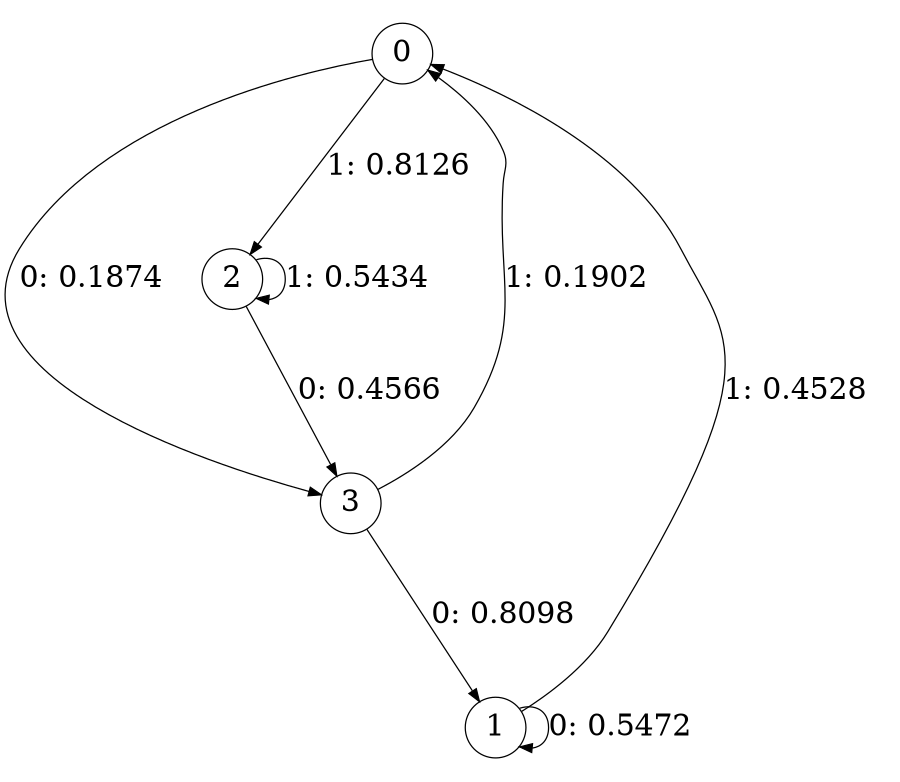 digraph "ch21randomL2" {
size = "6,8.5";
ratio = "fill";
node [shape = circle];
node [fontsize = 24];
edge [fontsize = 24];
0 -> 3 [label = "0: 0.1874   "];
0 -> 2 [label = "1: 0.8126   "];
1 -> 1 [label = "0: 0.5472   "];
1 -> 0 [label = "1: 0.4528   "];
2 -> 3 [label = "0: 0.4566   "];
2 -> 2 [label = "1: 0.5434   "];
3 -> 1 [label = "0: 0.8098   "];
3 -> 0 [label = "1: 0.1902   "];
}